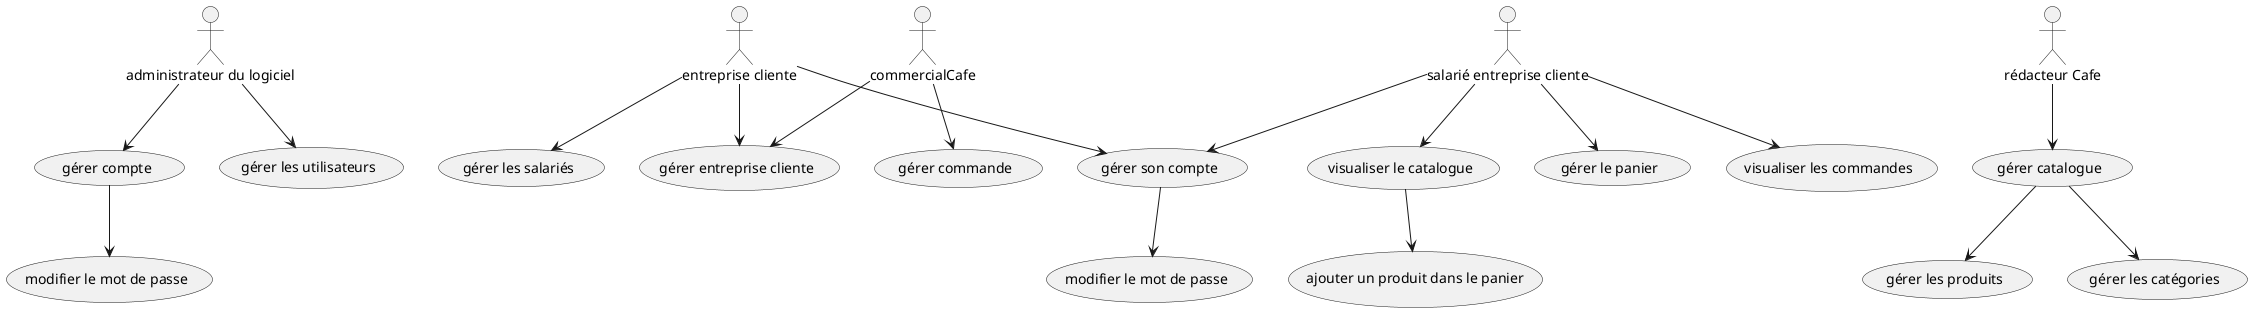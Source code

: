 @startuml

usecase (gérer compte) as UC_Gerer_Compte
usecase (gérer son compte) as UC_Gerer_Compte2
usecase (gérer catalogue) as UC_Gerer_Catalogue
usecase (gérer entreprise cliente) as UC_Gerer_Entreprise
usecase (gérer commande) as UC_Gerer_Commande
usecase (modifier le mot de passe) as UC_MDP
usecase (modifier le mot de passe) as UC_MDP2
usecase (gérer les produits) as UC_G_Produit
usecase (gérer les catégories) as UC_G_Categorie
usecase (gérer les utilisateurs) as UC_G_Utils
usecase (gérer les salariés) as UC_Gerer_Salaries
usecase (visualiser le catalogue) as UC_Voir_Catalogue
usecase (gérer le panier) as UC_G_Panier
usecase (visualiser les commandes) as UC_Voir_Commande
usecase (ajouter un produit dans le panier) as UC_Ajout_Panier

actor :administrateur du logiciel: as admin
actor :rédacteur Cafe: as redacCafe
actor :commercialCafe: as comCafe
actor :entreprise cliente: as entreprise
actor :salarié entreprise cliente: as salarie


admin --> UC_Gerer_Compte
admin --> UC_G_Utils

redacCafe --> UC_Gerer_Catalogue

comCafe --> UC_Gerer_Entreprise
comCafe --> UC_Gerer_Commande

entreprise --> UC_Gerer_Entreprise
entreprise --> UC_Gerer_Salaries
entreprise --> UC_Gerer_Compte2

salarie --> UC_Voir_Catalogue
salarie --> UC_G_Panier
salarie --> UC_Voir_Commande
salarie --> UC_Gerer_Compte2

UC_Gerer_Compte --> UC_MDP
UC_Gerer_Compte2 --> UC_MDP2
UC_Gerer_Catalogue --> UC_G_Produit
UC_Gerer_Catalogue --> UC_G_Categorie
UC_Voir_Catalogue --> UC_Ajout_Panier

@enduml
